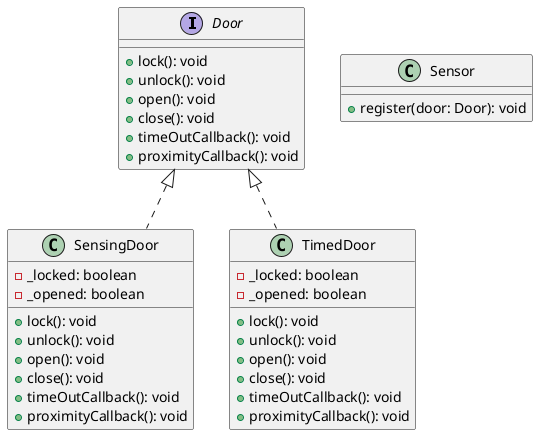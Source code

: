 @startuml
interface Door {
    + lock(): void
    + unlock(): void
    + open(): void
    + close(): void
    + timeOutCallback(): void
    + proximityCallback(): void
}

class SensingDoor {
    - _locked: boolean
    - _opened: boolean
    + lock(): void
    + unlock(): void
    + open(): void
    + close(): void
    + timeOutCallback(): void
    + proximityCallback(): void
}

class TimedDoor {
    - _locked: boolean
    - _opened: boolean
    + lock(): void
    + unlock(): void
    + open(): void
    + close(): void
    + timeOutCallback(): void
    + proximityCallback(): void
}

class Sensor {
    + register(door: Door): void
}

Door <|.. SensingDoor
Door <|.. TimedDoor
@enduml
